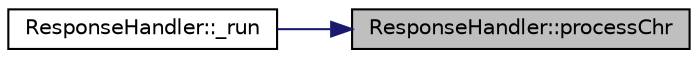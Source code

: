 digraph "ResponseHandler::processChr"
{
 // LATEX_PDF_SIZE
  edge [fontname="Helvetica",fontsize="10",labelfontname="Helvetica",labelfontsize="10"];
  node [fontname="Helvetica",fontsize="10",shape=record];
  rankdir="RL";
  Node1 [label="ResponseHandler::processChr",height=0.2,width=0.4,color="black", fillcolor="grey75", style="filled", fontcolor="black",tooltip="Each received character is sent to this function. If the char is '@', it signales the begining of the..."];
  Node1 -> Node2 [dir="back",color="midnightblue",fontsize="10",style="solid",fontname="Helvetica"];
  Node2 [label="ResponseHandler::_run",height=0.2,width=0.4,color="black", fillcolor="white", style="filled",URL="$class_response_handler.html#a36bf35a9751dc1982ae270a32a54d7bf",tooltip="while the m_actice is true, the _run executing cyclically, read a character from the message buffer a..."];
}
